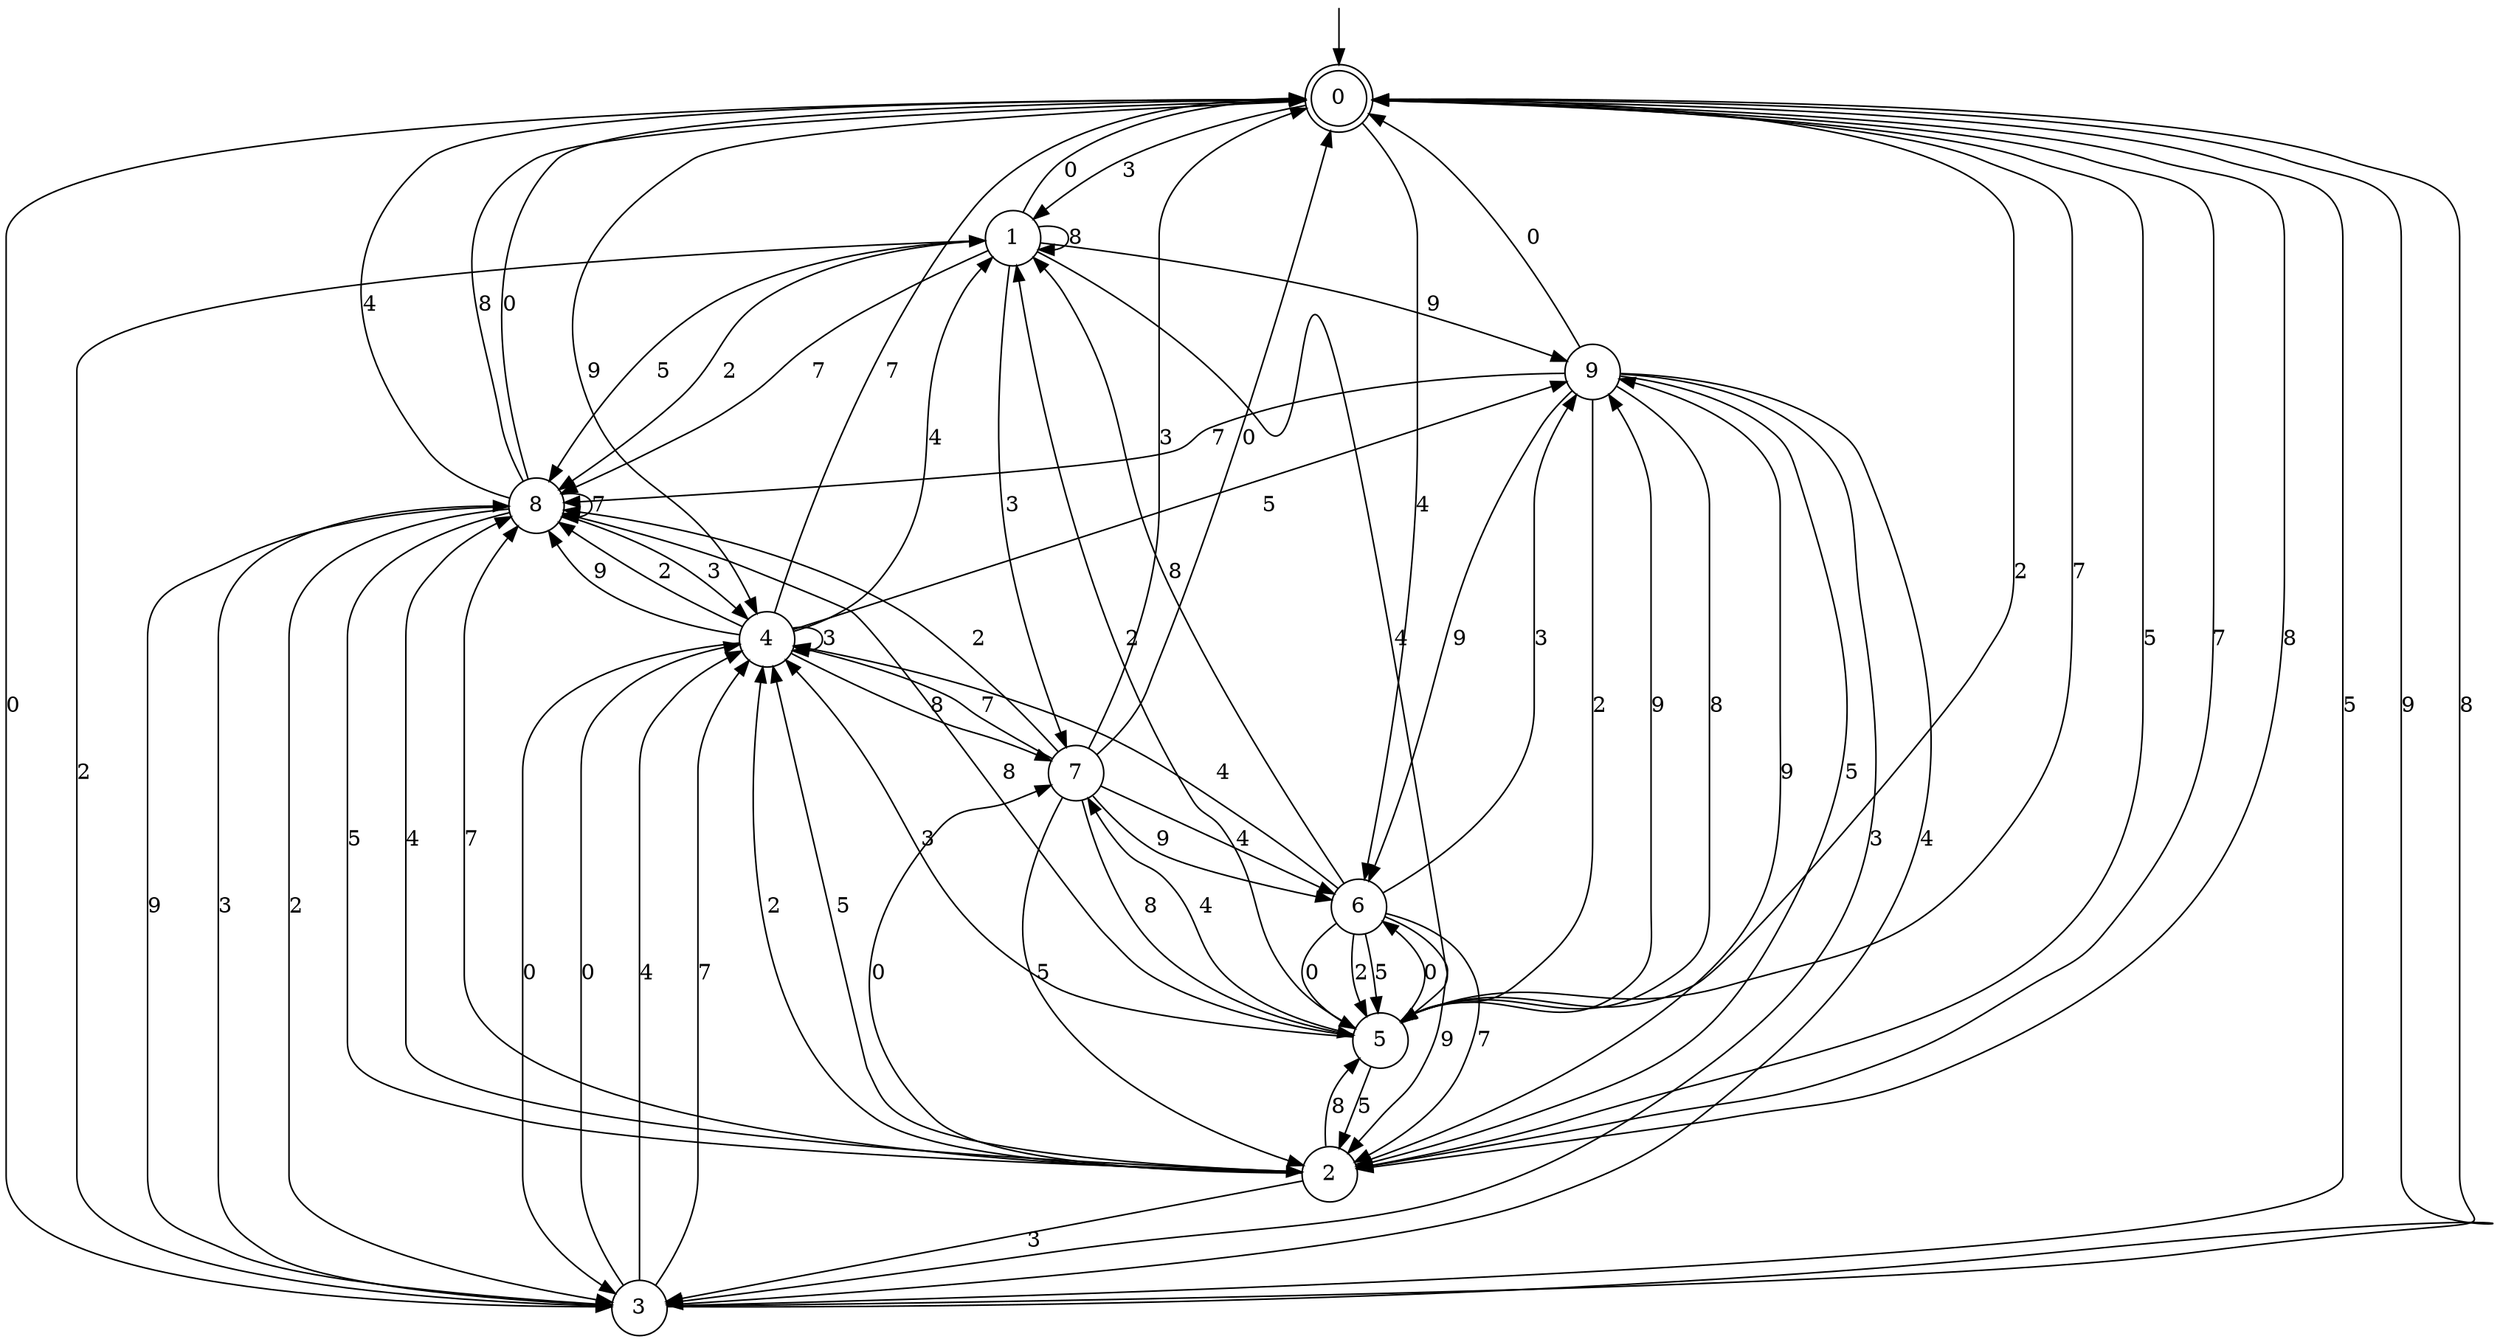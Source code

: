 digraph g {

	s0 [shape="doublecircle" label="0"];
	s1 [shape="circle" label="1"];
	s2 [shape="circle" label="2"];
	s3 [shape="circle" label="3"];
	s4 [shape="circle" label="4"];
	s5 [shape="circle" label="5"];
	s6 [shape="circle" label="6"];
	s7 [shape="circle" label="7"];
	s8 [shape="circle" label="8"];
	s9 [shape="circle" label="9"];
	s0 -> s1 [label="3"];
	s0 -> s2 [label="5"];
	s0 -> s3 [label="0"];
	s0 -> s4 [label="9"];
	s0 -> s5 [label="2"];
	s0 -> s6 [label="4"];
	s0 -> s2 [label="7"];
	s0 -> s2 [label="8"];
	s1 -> s7 [label="3"];
	s1 -> s8 [label="5"];
	s1 -> s0 [label="0"];
	s1 -> s9 [label="9"];
	s1 -> s8 [label="2"];
	s1 -> s5 [label="4"];
	s1 -> s8 [label="7"];
	s1 -> s1 [label="8"];
	s2 -> s3 [label="3"];
	s2 -> s4 [label="5"];
	s2 -> s7 [label="0"];
	s2 -> s9 [label="9"];
	s2 -> s4 [label="2"];
	s2 -> s8 [label="4"];
	s2 -> s8 [label="7"];
	s2 -> s5 [label="8"];
	s3 -> s8 [label="3"];
	s3 -> s0 [label="5"];
	s3 -> s4 [label="0"];
	s3 -> s0 [label="9"];
	s3 -> s1 [label="2"];
	s3 -> s4 [label="4"];
	s3 -> s4 [label="7"];
	s3 -> s0 [label="8"];
	s4 -> s4 [label="3"];
	s4 -> s9 [label="5"];
	s4 -> s3 [label="0"];
	s4 -> s8 [label="9"];
	s4 -> s8 [label="2"];
	s4 -> s1 [label="4"];
	s4 -> s0 [label="7"];
	s4 -> s7 [label="8"];
	s5 -> s4 [label="3"];
	s5 -> s2 [label="5"];
	s5 -> s6 [label="0"];
	s5 -> s9 [label="9"];
	s5 -> s1 [label="2"];
	s5 -> s7 [label="4"];
	s5 -> s0 [label="7"];
	s5 -> s8 [label="8"];
	s6 -> s9 [label="3"];
	s6 -> s5 [label="5"];
	s6 -> s5 [label="0"];
	s6 -> s2 [label="9"];
	s6 -> s5 [label="2"];
	s6 -> s4 [label="4"];
	s6 -> s2 [label="7"];
	s6 -> s1 [label="8"];
	s7 -> s0 [label="3"];
	s7 -> s2 [label="5"];
	s7 -> s0 [label="0"];
	s7 -> s6 [label="9"];
	s7 -> s8 [label="2"];
	s7 -> s6 [label="4"];
	s7 -> s4 [label="7"];
	s7 -> s5 [label="8"];
	s8 -> s4 [label="3"];
	s8 -> s2 [label="5"];
	s8 -> s0 [label="0"];
	s8 -> s3 [label="9"];
	s8 -> s3 [label="2"];
	s8 -> s0 [label="4"];
	s8 -> s8 [label="7"];
	s8 -> s0 [label="8"];
	s9 -> s3 [label="3"];
	s9 -> s2 [label="5"];
	s9 -> s0 [label="0"];
	s9 -> s6 [label="9"];
	s9 -> s5 [label="2"];
	s9 -> s3 [label="4"];
	s9 -> s8 [label="7"];
	s9 -> s5 [label="8"];

__start0 [label="" shape="none" width="0" height="0"];
__start0 -> s0;

}
